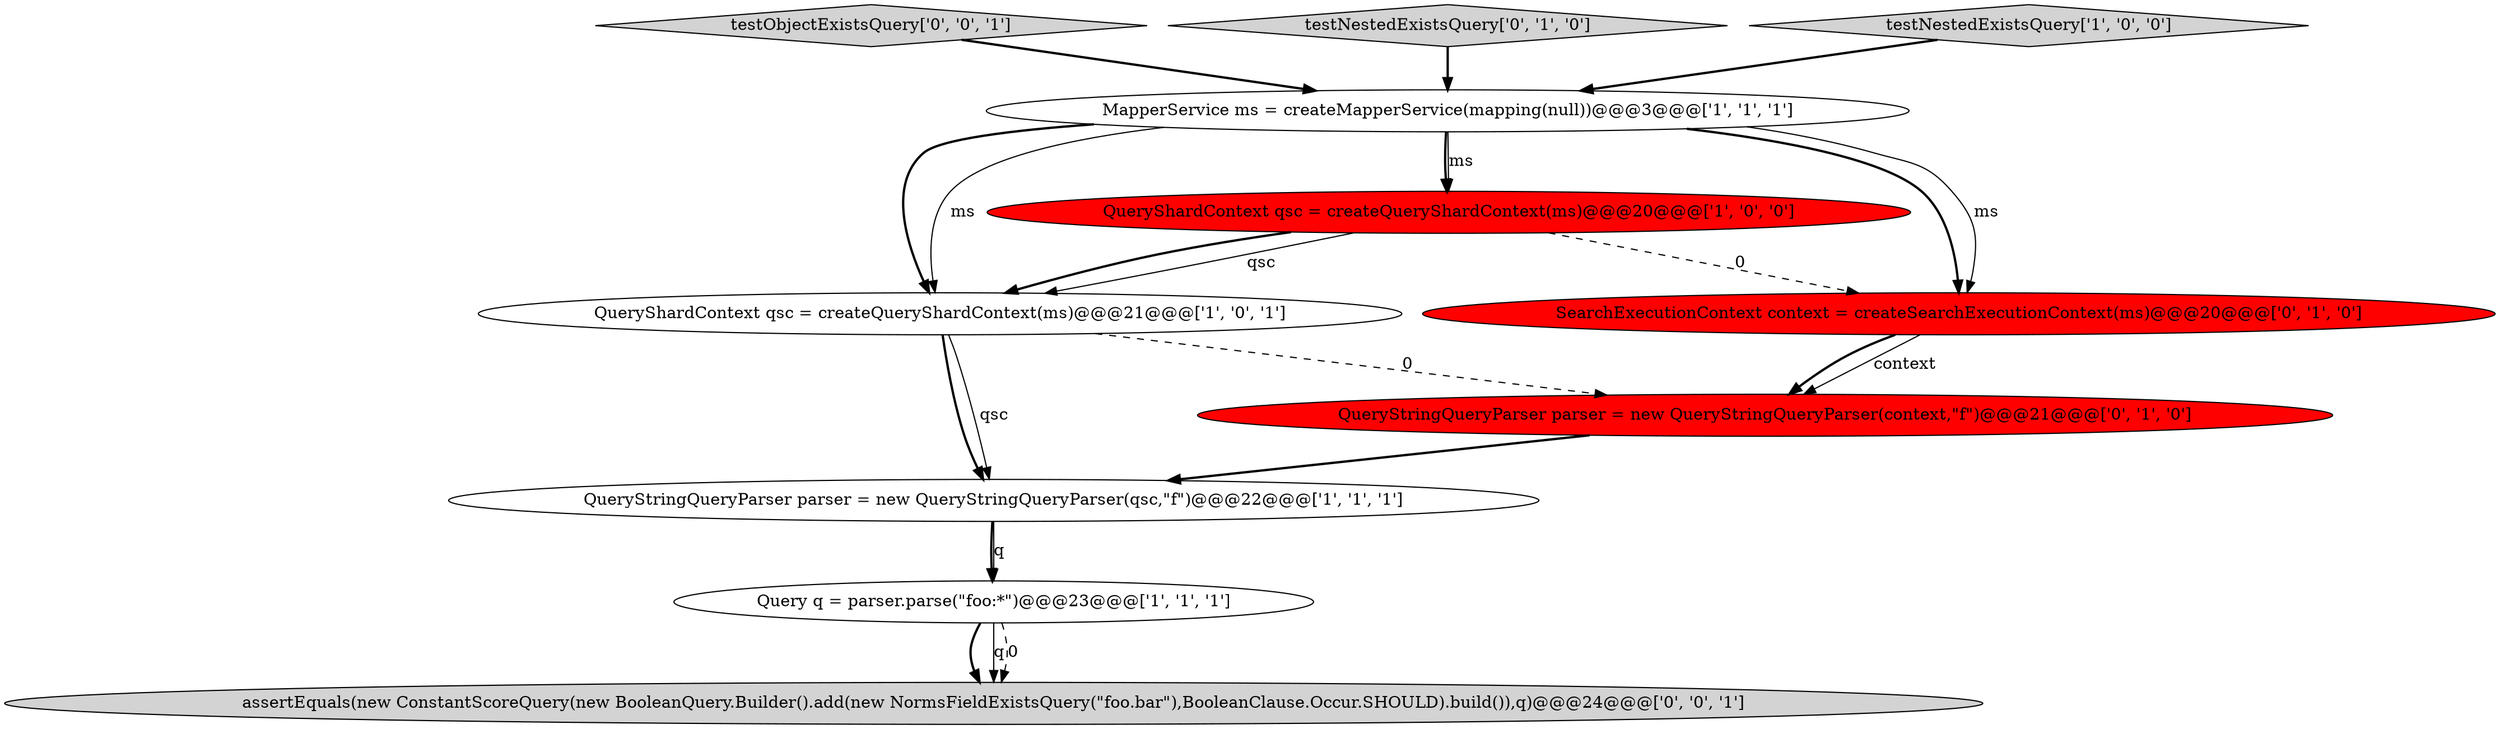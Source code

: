 digraph {
10 [style = filled, label = "testObjectExistsQuery['0', '0', '1']", fillcolor = lightgray, shape = diamond image = "AAA0AAABBB3BBB"];
7 [style = filled, label = "QueryStringQueryParser parser = new QueryStringQueryParser(context,\"f\")@@@21@@@['0', '1', '0']", fillcolor = red, shape = ellipse image = "AAA1AAABBB2BBB"];
4 [style = filled, label = "Query q = parser.parse(\"foo:*\")@@@23@@@['1', '1', '1']", fillcolor = white, shape = ellipse image = "AAA0AAABBB1BBB"];
8 [style = filled, label = "testNestedExistsQuery['0', '1', '0']", fillcolor = lightgray, shape = diamond image = "AAA0AAABBB2BBB"];
0 [style = filled, label = "QueryShardContext qsc = createQueryShardContext(ms)@@@21@@@['1', '0', '1']", fillcolor = white, shape = ellipse image = "AAA0AAABBB1BBB"];
1 [style = filled, label = "testNestedExistsQuery['1', '0', '0']", fillcolor = lightgray, shape = diamond image = "AAA0AAABBB1BBB"];
5 [style = filled, label = "QueryStringQueryParser parser = new QueryStringQueryParser(qsc,\"f\")@@@22@@@['1', '1', '1']", fillcolor = white, shape = ellipse image = "AAA0AAABBB1BBB"];
3 [style = filled, label = "QueryShardContext qsc = createQueryShardContext(ms)@@@20@@@['1', '0', '0']", fillcolor = red, shape = ellipse image = "AAA1AAABBB1BBB"];
9 [style = filled, label = "assertEquals(new ConstantScoreQuery(new BooleanQuery.Builder().add(new NormsFieldExistsQuery(\"foo.bar\"),BooleanClause.Occur.SHOULD).build()),q)@@@24@@@['0', '0', '1']", fillcolor = lightgray, shape = ellipse image = "AAA0AAABBB3BBB"];
2 [style = filled, label = "MapperService ms = createMapperService(mapping(null))@@@3@@@['1', '1', '1']", fillcolor = white, shape = ellipse image = "AAA0AAABBB1BBB"];
6 [style = filled, label = "SearchExecutionContext context = createSearchExecutionContext(ms)@@@20@@@['0', '1', '0']", fillcolor = red, shape = ellipse image = "AAA1AAABBB2BBB"];
4->9 [style = bold, label=""];
3->6 [style = dashed, label="0"];
3->0 [style = solid, label="qsc"];
2->6 [style = bold, label=""];
2->3 [style = bold, label=""];
4->9 [style = solid, label="q"];
0->5 [style = solid, label="qsc"];
3->0 [style = bold, label=""];
2->6 [style = solid, label="ms"];
4->9 [style = dashed, label="0"];
7->5 [style = bold, label=""];
2->0 [style = bold, label=""];
8->2 [style = bold, label=""];
5->4 [style = bold, label=""];
2->0 [style = solid, label="ms"];
6->7 [style = solid, label="context"];
10->2 [style = bold, label=""];
5->4 [style = solid, label="q"];
1->2 [style = bold, label=""];
2->3 [style = solid, label="ms"];
6->7 [style = bold, label=""];
0->7 [style = dashed, label="0"];
0->5 [style = bold, label=""];
}
